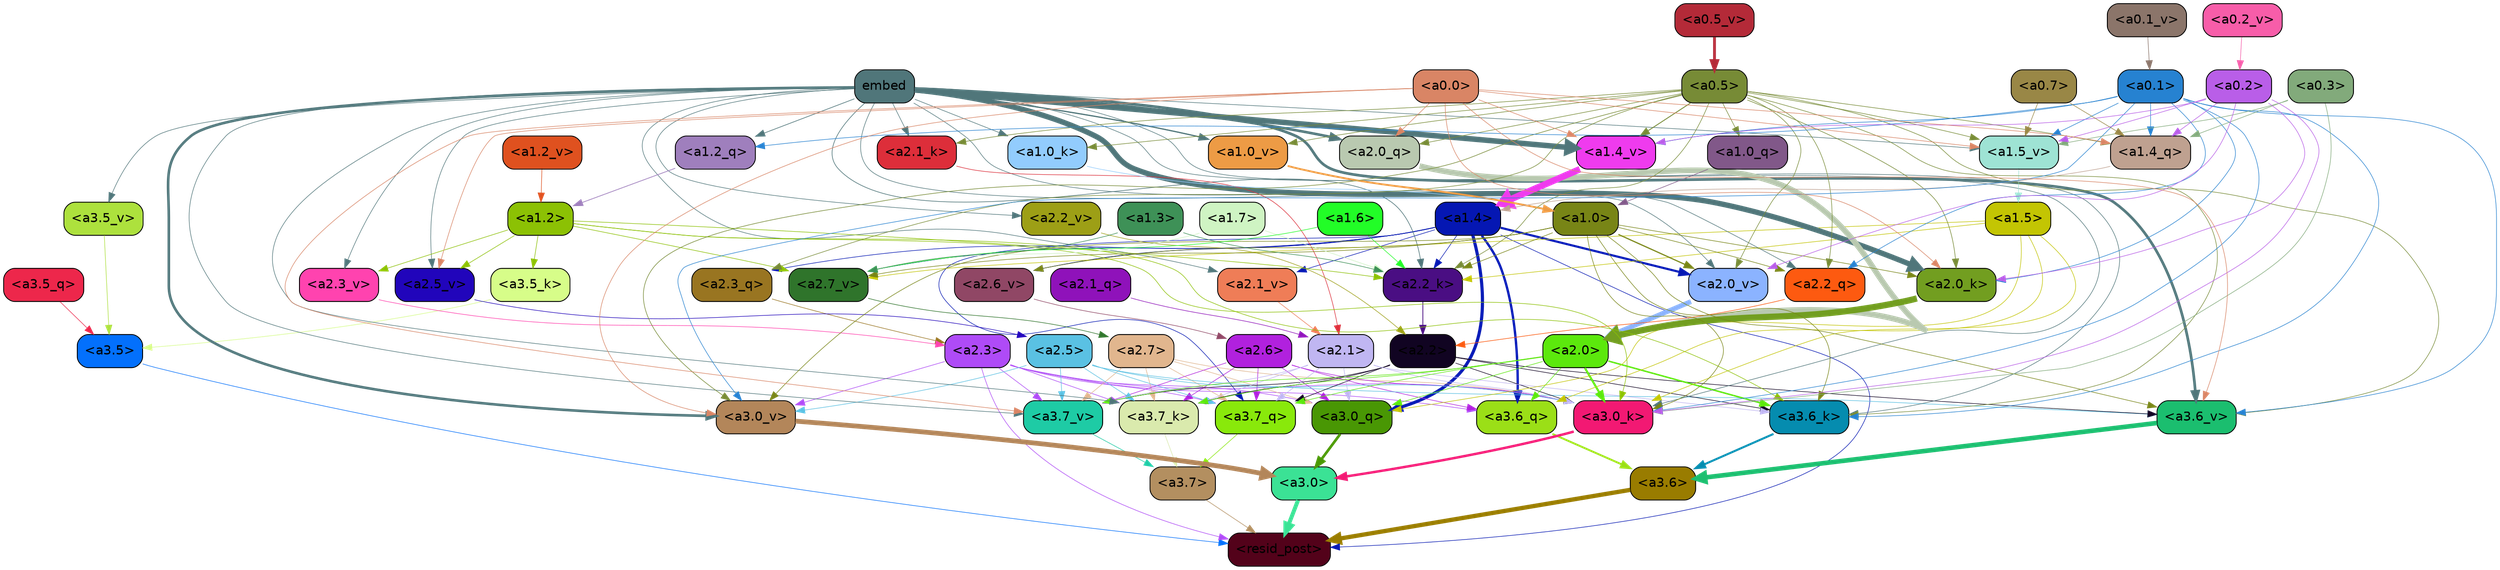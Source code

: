strict digraph "" {
	graph [bgcolor=transparent,
		layout=dot,
		overlap=false,
		splines=true
	];
	"<a3.7>"	[color=black,
		fillcolor="#b38f60",
		fontname=Helvetica,
		shape=box,
		style="filled, rounded"];
	"<resid_post>"	[color=black,
		fillcolor="#53021a",
		fontname=Helvetica,
		shape=box,
		style="filled, rounded"];
	"<a3.7>" -> "<resid_post>"	[color="#b38f60",
		penwidth=0.6];
	"<a3.6>"	[color=black,
		fillcolor="#997c00",
		fontname=Helvetica,
		shape=box,
		style="filled, rounded"];
	"<a3.6>" -> "<resid_post>"	[color="#997c00",
		penwidth=4.648244500160217];
	"<a3.5>"	[color=black,
		fillcolor="#0370fc",
		fontname=Helvetica,
		shape=box,
		style="filled, rounded"];
	"<a3.5>" -> "<resid_post>"	[color="#0370fc",
		penwidth=0.6];
	"<a3.0>"	[color=black,
		fillcolor="#3be295",
		fontname=Helvetica,
		shape=box,
		style="filled, rounded"];
	"<a3.0>" -> "<resid_post>"	[color="#3be295",
		penwidth=4.3288813829422];
	"<a2.3>"	[color=black,
		fillcolor="#af4bf7",
		fontname=Helvetica,
		shape=box,
		style="filled, rounded"];
	"<a2.3>" -> "<resid_post>"	[color="#af4bf7",
		penwidth=0.6];
	"<a3.7_q>"	[color=black,
		fillcolor="#89e90b",
		fontname=Helvetica,
		shape=box,
		style="filled, rounded"];
	"<a2.3>" -> "<a3.7_q>"	[color="#af4bf7",
		penwidth=0.6];
	"<a3.6_q>"	[color=black,
		fillcolor="#9bdf17",
		fontname=Helvetica,
		shape=box,
		style="filled, rounded"];
	"<a2.3>" -> "<a3.6_q>"	[color="#af4bf7",
		penwidth=0.6];
	"<a3.0_q>"	[color=black,
		fillcolor="#499704",
		fontname=Helvetica,
		shape=box,
		style="filled, rounded"];
	"<a2.3>" -> "<a3.0_q>"	[color="#af4bf7",
		penwidth=0.6];
	"<a3.7_k>"	[color=black,
		fillcolor="#daeaad",
		fontname=Helvetica,
		shape=box,
		style="filled, rounded"];
	"<a2.3>" -> "<a3.7_k>"	[color="#af4bf7",
		penwidth=0.6];
	"<a3.0_k>"	[color=black,
		fillcolor="#f21973",
		fontname=Helvetica,
		shape=box,
		style="filled, rounded"];
	"<a2.3>" -> "<a3.0_k>"	[color="#af4bf7",
		penwidth=0.6];
	"<a3.7_v>"	[color=black,
		fillcolor="#1ecba5",
		fontname=Helvetica,
		shape=box,
		style="filled, rounded"];
	"<a2.3>" -> "<a3.7_v>"	[color="#af4bf7",
		penwidth=0.6];
	"<a3.0_v>"	[color=black,
		fillcolor="#b3865a",
		fontname=Helvetica,
		shape=box,
		style="filled, rounded"];
	"<a2.3>" -> "<a3.0_v>"	[color="#af4bf7",
		penwidth=0.6];
	"<a1.4>"	[color=black,
		fillcolor="#0517b3",
		fontname=Helvetica,
		shape=box,
		style="filled, rounded"];
	"<a1.4>" -> "<resid_post>"	[color="#0517b3",
		penwidth=0.6];
	"<a1.4>" -> "<a3.7_q>"	[color="#0517b3",
		penwidth=0.6];
	"<a1.4>" -> "<a3.6_q>"	[color="#0517b3",
		penwidth=2.5397292599081993];
	"<a1.4>" -> "<a3.0_q>"	[color="#0517b3",
		penwidth=3.3985572457313538];
	"<a2.3_q>"	[color=black,
		fillcolor="#997521",
		fontname=Helvetica,
		shape=box,
		style="filled, rounded"];
	"<a1.4>" -> "<a2.3_q>"	[color="#0517b3",
		penwidth=0.6];
	"<a2.2_k>"	[color=black,
		fillcolor="#4a0e83",
		fontname=Helvetica,
		shape=box,
		style="filled, rounded"];
	"<a1.4>" -> "<a2.2_k>"	[color="#0517b3",
		penwidth=0.6];
	"<a2.7_v>"	[color=black,
		fillcolor="#2f742b",
		fontname=Helvetica,
		shape=box,
		style="filled, rounded"];
	"<a1.4>" -> "<a2.7_v>"	[color="#0517b3",
		penwidth=0.6];
	"<a2.6_v>"	[color=black,
		fillcolor="#904765",
		fontname=Helvetica,
		shape=box,
		style="filled, rounded"];
	"<a1.4>" -> "<a2.6_v>"	[color="#0517b3",
		penwidth=0.6];
	"<a2.1_v>"	[color=black,
		fillcolor="#ef7d57",
		fontname=Helvetica,
		shape=box,
		style="filled, rounded"];
	"<a1.4>" -> "<a2.1_v>"	[color="#0517b3",
		penwidth=0.6];
	"<a2.0_v>"	[color=black,
		fillcolor="#8bb3ff",
		fontname=Helvetica,
		shape=box,
		style="filled, rounded"];
	"<a1.4>" -> "<a2.0_v>"	[color="#0517b3",
		penwidth=2.3308929204940796];
	"<a3.7_q>" -> "<a3.7>"	[color="#89e90b",
		penwidth=0.6];
	"<a3.6_q>" -> "<a3.6>"	[color="#9bdf17",
		penwidth=2.03758105635643];
	"<a3.5_q>"	[color=black,
		fillcolor="#ed274b",
		fontname=Helvetica,
		shape=box,
		style="filled, rounded"];
	"<a3.5_q>" -> "<a3.5>"	[color="#ed274b",
		penwidth=0.6];
	"<a3.0_q>" -> "<a3.0>"	[color="#499704",
		penwidth=2.8638100624084473];
	"<a3.7_k>" -> "<a3.7>"	[color="#daeaad",
		penwidth=0.6];
	"<a3.6_k>"	[color=black,
		fillcolor="#058caf",
		fontname=Helvetica,
		shape=box,
		style="filled, rounded"];
	"<a3.6_k>" -> "<a3.6>"	[color="#058caf",
		penwidth=2.174198240041733];
	"<a3.5_k>"	[color=black,
		fillcolor="#d7fd89",
		fontname=Helvetica,
		shape=box,
		style="filled, rounded"];
	"<a3.5_k>" -> "<a3.5>"	[color="#d7fd89",
		penwidth=0.6];
	"<a3.0_k>" -> "<a3.0>"	[color="#f21973",
		penwidth=2.6274144649505615];
	"<a3.7_v>" -> "<a3.7>"	[color="#1ecba5",
		penwidth=0.6];
	"<a3.6_v>"	[color=black,
		fillcolor="#1bbe6f",
		fontname=Helvetica,
		shape=box,
		style="filled, rounded"];
	"<a3.6_v>" -> "<a3.6>"	[color="#1bbe6f",
		penwidth=5.002329230308533];
	"<a3.5_v>"	[color=black,
		fillcolor="#ade13d",
		fontname=Helvetica,
		shape=box,
		style="filled, rounded"];
	"<a3.5_v>" -> "<a3.5>"	[color="#ade13d",
		penwidth=0.6];
	"<a3.0_v>" -> "<a3.0>"	[color="#b3865a",
		penwidth=5.188832879066467];
	"<a2.7>"	[color=black,
		fillcolor="#e1b68e",
		fontname=Helvetica,
		shape=box,
		style="filled, rounded"];
	"<a2.7>" -> "<a3.7_q>"	[color="#e1b68e",
		penwidth=0.6];
	"<a2.7>" -> "<a3.0_q>"	[color="#e1b68e",
		penwidth=0.6];
	"<a2.7>" -> "<a3.7_k>"	[color="#e1b68e",
		penwidth=0.6];
	"<a2.7>" -> "<a3.0_k>"	[color="#e1b68e",
		penwidth=0.6];
	"<a2.7>" -> "<a3.7_v>"	[color="#e1b68e",
		penwidth=0.6];
	"<a2.6>"	[color=black,
		fillcolor="#b121de",
		fontname=Helvetica,
		shape=box,
		style="filled, rounded"];
	"<a2.6>" -> "<a3.7_q>"	[color="#b121de",
		penwidth=0.6];
	"<a2.6>" -> "<a3.6_q>"	[color="#b121de",
		penwidth=0.6];
	"<a2.6>" -> "<a3.0_q>"	[color="#b121de",
		penwidth=0.6];
	"<a2.6>" -> "<a3.7_k>"	[color="#b121de",
		penwidth=0.6];
	"<a2.6>" -> "<a3.0_k>"	[color="#b121de",
		penwidth=0.6];
	"<a2.6>" -> "<a3.7_v>"	[color="#b121de",
		penwidth=0.6];
	"<a2.5>"	[color=black,
		fillcolor="#5ac1e3",
		fontname=Helvetica,
		shape=box,
		style="filled, rounded"];
	"<a2.5>" -> "<a3.7_q>"	[color="#5ac1e3",
		penwidth=0.6];
	"<a2.5>" -> "<a3.7_k>"	[color="#5ac1e3",
		penwidth=0.6];
	"<a2.5>" -> "<a3.0_k>"	[color="#5ac1e3",
		penwidth=0.6];
	"<a2.5>" -> "<a3.7_v>"	[color="#5ac1e3",
		penwidth=0.6];
	"<a2.5>" -> "<a3.6_v>"	[color="#5ac1e3",
		penwidth=0.6];
	"<a2.5>" -> "<a3.0_v>"	[color="#5ac1e3",
		penwidth=0.6];
	"<a2.2>"	[color=black,
		fillcolor="#110422",
		fontname=Helvetica,
		shape=box,
		style="filled, rounded"];
	"<a2.2>" -> "<a3.7_q>"	[color="#110422",
		penwidth=0.6];
	"<a2.2>" -> "<a3.7_k>"	[color="#110422",
		penwidth=0.6];
	"<a2.2>" -> "<a3.6_k>"	[color="#110422",
		penwidth=0.6];
	"<a2.2>" -> "<a3.0_k>"	[color="#110422",
		penwidth=0.6];
	"<a2.2>" -> "<a3.7_v>"	[color="#110422",
		penwidth=0.6];
	"<a2.2>" -> "<a3.6_v>"	[color="#110422",
		penwidth=0.6];
	"<a2.1>"	[color=black,
		fillcolor="#c0b6f2",
		fontname=Helvetica,
		shape=box,
		style="filled, rounded"];
	"<a2.1>" -> "<a3.7_q>"	[color="#c0b6f2",
		penwidth=0.6];
	"<a2.1>" -> "<a3.0_q>"	[color="#c0b6f2",
		penwidth=0.6];
	"<a2.1>" -> "<a3.7_k>"	[color="#c0b6f2",
		penwidth=0.6];
	"<a2.1>" -> "<a3.6_k>"	[color="#c0b6f2",
		penwidth=0.6];
	"<a2.1>" -> "<a3.0_k>"	[color="#c0b6f2",
		penwidth=0.6];
	"<a2.1>" -> "<a3.7_v>"	[color="#c0b6f2",
		penwidth=0.6];
	"<a2.0>"	[color=black,
		fillcolor="#5ce80d",
		fontname=Helvetica,
		shape=box,
		style="filled, rounded"];
	"<a2.0>" -> "<a3.7_q>"	[color="#5ce80d",
		penwidth=0.6];
	"<a2.0>" -> "<a3.6_q>"	[color="#5ce80d",
		penwidth=0.6];
	"<a2.0>" -> "<a3.0_q>"	[color="#5ce80d",
		penwidth=0.6];
	"<a2.0>" -> "<a3.7_k>"	[color="#5ce80d",
		penwidth=0.6];
	"<a2.0>" -> "<a3.6_k>"	[color="#5ce80d",
		penwidth=1.5717863738536835];
	"<a2.0>" -> "<a3.0_k>"	[color="#5ce80d",
		penwidth=2.205150544643402];
	"<a2.0>" -> "<a3.7_v>"	[color="#5ce80d",
		penwidth=0.6];
	"<a1.5>"	[color=black,
		fillcolor="#c3c503",
		fontname=Helvetica,
		shape=box,
		style="filled, rounded"];
	"<a1.5>" -> "<a3.6_q>"	[color="#c3c503",
		penwidth=0.6];
	"<a1.5>" -> "<a3.0_q>"	[color="#c3c503",
		penwidth=0.6];
	"<a1.5>" -> "<a3.0_k>"	[color="#c3c503",
		penwidth=0.6];
	"<a1.5>" -> "<a2.2_k>"	[color="#c3c503",
		penwidth=0.6];
	"<a1.5>" -> "<a2.7_v>"	[color="#c3c503",
		penwidth=0.6];
	embed	[color=black,
		fillcolor="#50767a",
		fontname=Helvetica,
		shape=box,
		style="filled, rounded"];
	embed -> "<a3.7_k>"	[color="#50767a",
		penwidth=0.6];
	embed -> "<a3.6_k>"	[color="#50767a",
		penwidth=0.6];
	embed -> "<a3.0_k>"	[color="#50767a",
		penwidth=0.6];
	embed -> "<a3.7_v>"	[color="#50767a",
		penwidth=0.6];
	embed -> "<a3.6_v>"	[color="#50767a",
		penwidth=2.882729172706604];
	embed -> "<a3.5_v>"	[color="#50767a",
		penwidth=0.6];
	embed -> "<a3.0_v>"	[color="#50767a",
		penwidth=2.812090039253235];
	"<a2.2_q>"	[color=black,
		fillcolor="#fd5a10",
		fontname=Helvetica,
		shape=box,
		style="filled, rounded"];
	embed -> "<a2.2_q>"	[color="#50767a",
		penwidth=0.6];
	"<a2.0_q>"	[color=black,
		fillcolor="#b9c9b0",
		fontname=Helvetica,
		shape=box,
		style="filled, rounded"];
	embed -> "<a2.0_q>"	[color="#50767a",
		penwidth=2.773140072822571];
	embed -> "<a2.2_k>"	[color="#50767a",
		penwidth=0.6694881916046143];
	"<a2.1_k>"	[color=black,
		fillcolor="#dd2e3a",
		fontname=Helvetica,
		shape=box,
		style="filled, rounded"];
	embed -> "<a2.1_k>"	[color="#50767a",
		penwidth=0.6];
	"<a2.0_k>"	[color=black,
		fillcolor="#729e20",
		fontname=Helvetica,
		shape=box,
		style="filled, rounded"];
	embed -> "<a2.0_k>"	[color="#50767a",
		penwidth=5.809704422950745];
	"<a2.5_v>"	[color=black,
		fillcolor="#2105bb",
		fontname=Helvetica,
		shape=box,
		style="filled, rounded"];
	embed -> "<a2.5_v>"	[color="#50767a",
		penwidth=0.6];
	"<a2.3_v>"	[color=black,
		fillcolor="#ff43af",
		fontname=Helvetica,
		shape=box,
		style="filled, rounded"];
	embed -> "<a2.3_v>"	[color="#50767a",
		penwidth=0.6];
	"<a2.2_v>"	[color=black,
		fillcolor="#9d9f16",
		fontname=Helvetica,
		shape=box,
		style="filled, rounded"];
	embed -> "<a2.2_v>"	[color="#50767a",
		penwidth=0.6];
	embed -> "<a2.1_v>"	[color="#50767a",
		penwidth=0.6];
	embed -> "<a2.0_v>"	[color="#50767a",
		penwidth=0.6];
	"<a1.2_q>"	[color=black,
		fillcolor="#9f7fbd",
		fontname=Helvetica,
		shape=box,
		style="filled, rounded"];
	embed -> "<a1.2_q>"	[color="#50767a",
		penwidth=0.6789929866790771];
	"<a1.0_k>"	[color=black,
		fillcolor="#92ccfd",
		fontname=Helvetica,
		shape=box,
		style="filled, rounded"];
	embed -> "<a1.0_k>"	[color="#50767a",
		penwidth=0.6];
	"<a1.5_v>"	[color=black,
		fillcolor="#9ee3d4",
		fontname=Helvetica,
		shape=box,
		style="filled, rounded"];
	embed -> "<a1.5_v>"	[color="#50767a",
		penwidth=0.6];
	"<a1.4_v>"	[color=black,
		fillcolor="#ef3bee",
		fontname=Helvetica,
		shape=box,
		style="filled, rounded"];
	embed -> "<a1.4_v>"	[color="#50767a",
		penwidth=5.930049657821655];
	"<a1.0_v>"	[color=black,
		fillcolor="#ed9b45",
		fontname=Helvetica,
		shape=box,
		style="filled, rounded"];
	embed -> "<a1.0_v>"	[color="#50767a",
		penwidth=1.3246397972106934];
	"<a1.2>"	[color=black,
		fillcolor="#8cc104",
		fontname=Helvetica,
		shape=box,
		style="filled, rounded"];
	"<a1.2>" -> "<a3.6_k>"	[color="#8cc104",
		penwidth=0.6];
	"<a1.2>" -> "<a3.5_k>"	[color="#8cc104",
		penwidth=0.6];
	"<a1.2>" -> "<a3.0_k>"	[color="#8cc104",
		penwidth=0.6];
	"<a1.2>" -> "<a2.2_k>"	[color="#8cc104",
		penwidth=0.6];
	"<a1.2>" -> "<a2.7_v>"	[color="#8cc104",
		penwidth=0.6];
	"<a1.2>" -> "<a2.5_v>"	[color="#8cc104",
		penwidth=0.6];
	"<a1.2>" -> "<a2.3_v>"	[color="#8cc104",
		penwidth=0.6];
	"<a1.0>"	[color=black,
		fillcolor="#788516",
		fontname=Helvetica,
		shape=box,
		style="filled, rounded"];
	"<a1.0>" -> "<a3.6_k>"	[color="#788516",
		penwidth=0.6];
	"<a1.0>" -> "<a3.0_k>"	[color="#788516",
		penwidth=0.6];
	"<a1.0>" -> "<a3.6_v>"	[color="#788516",
		penwidth=0.6];
	"<a1.0>" -> "<a3.0_v>"	[color="#788516",
		penwidth=0.6];
	"<a1.0>" -> "<a2.2_q>"	[color="#788516",
		penwidth=0.6];
	"<a1.0>" -> "<a2.2_k>"	[color="#788516",
		penwidth=0.6];
	"<a1.0>" -> "<a2.0_k>"	[color="#788516",
		penwidth=0.6];
	"<a1.0>" -> "<a2.7_v>"	[color="#788516",
		penwidth=0.6];
	"<a1.0>" -> "<a2.6_v>"	[color="#788516",
		penwidth=0.6];
	"<a1.0>" -> "<a2.0_v>"	[color="#788516",
		penwidth=1.2632839679718018];
	"<a0.5>"	[color=black,
		fillcolor="#778b36",
		fontname=Helvetica,
		shape=box,
		style="filled, rounded"];
	"<a0.5>" -> "<a3.6_k>"	[color="#778b36",
		penwidth=0.6];
	"<a0.5>" -> "<a3.6_v>"	[color="#778b36",
		penwidth=0.6];
	"<a0.5>" -> "<a3.0_v>"	[color="#778b36",
		penwidth=0.6281400918960571];
	"<a0.5>" -> "<a2.3_q>"	[color="#778b36",
		penwidth=0.6];
	"<a0.5>" -> "<a2.2_q>"	[color="#778b36",
		penwidth=0.6];
	"<a0.5>" -> "<a2.0_q>"	[color="#778b36",
		penwidth=0.6];
	"<a0.5>" -> "<a2.2_k>"	[color="#778b36",
		penwidth=0.6];
	"<a0.5>" -> "<a2.1_k>"	[color="#778b36",
		penwidth=0.6];
	"<a0.5>" -> "<a2.0_k>"	[color="#778b36",
		penwidth=0.6196913719177246];
	"<a0.5>" -> "<a2.0_v>"	[color="#778b36",
		penwidth=0.6];
	"<a1.4_q>"	[color=black,
		fillcolor="#bfa190",
		fontname=Helvetica,
		shape=box,
		style="filled, rounded"];
	"<a0.5>" -> "<a1.4_q>"	[color="#778b36",
		penwidth=0.6];
	"<a1.0_q>"	[color=black,
		fillcolor="#815889",
		fontname=Helvetica,
		shape=box,
		style="filled, rounded"];
	"<a0.5>" -> "<a1.0_q>"	[color="#778b36",
		penwidth=0.6];
	"<a0.5>" -> "<a1.0_k>"	[color="#778b36",
		penwidth=0.6];
	"<a0.5>" -> "<a1.5_v>"	[color="#778b36",
		penwidth=0.6];
	"<a0.5>" -> "<a1.4_v>"	[color="#778b36",
		penwidth=0.9038386344909668];
	"<a0.5>" -> "<a1.0_v>"	[color="#778b36",
		penwidth=0.6];
	"<a0.1>"	[color=black,
		fillcolor="#2682d1",
		fontname=Helvetica,
		shape=box,
		style="filled, rounded"];
	"<a0.1>" -> "<a3.6_k>"	[color="#2682d1",
		penwidth=0.6];
	"<a0.1>" -> "<a3.0_k>"	[color="#2682d1",
		penwidth=0.6];
	"<a0.1>" -> "<a3.6_v>"	[color="#2682d1",
		penwidth=0.6];
	"<a0.1>" -> "<a3.0_v>"	[color="#2682d1",
		penwidth=0.6];
	"<a0.1>" -> "<a2.2_q>"	[color="#2682d1",
		penwidth=0.6];
	"<a0.1>" -> "<a2.0_k>"	[color="#2682d1",
		penwidth=0.6];
	"<a0.1>" -> "<a1.4_q>"	[color="#2682d1",
		penwidth=0.6];
	"<a0.1>" -> "<a1.2_q>"	[color="#2682d1",
		penwidth=0.6];
	"<a0.1>" -> "<a1.5_v>"	[color="#2682d1",
		penwidth=0.6];
	"<a0.1>" -> "<a1.4_v>"	[color="#2682d1",
		penwidth=0.6];
	"<a0.3>"	[color=black,
		fillcolor="#82aa7b",
		fontname=Helvetica,
		shape=box,
		style="filled, rounded"];
	"<a0.3>" -> "<a3.0_k>"	[color="#82aa7b",
		penwidth=0.6];
	"<a0.3>" -> "<a1.4_q>"	[color="#82aa7b",
		penwidth=0.6];
	"<a0.3>" -> "<a1.5_v>"	[color="#82aa7b",
		penwidth=0.6];
	"<a0.2>"	[color=black,
		fillcolor="#b95ee8",
		fontname=Helvetica,
		shape=box,
		style="filled, rounded"];
	"<a0.2>" -> "<a3.0_k>"	[color="#b95ee8",
		penwidth=0.6];
	"<a0.2>" -> "<a2.0_k>"	[color="#b95ee8",
		penwidth=0.6];
	"<a0.2>" -> "<a2.0_v>"	[color="#b95ee8",
		penwidth=0.6];
	"<a0.2>" -> "<a1.4_q>"	[color="#b95ee8",
		penwidth=0.6];
	"<a0.2>" -> "<a1.5_v>"	[color="#b95ee8",
		penwidth=0.6];
	"<a0.2>" -> "<a1.4_v>"	[color="#b95ee8",
		penwidth=0.6];
	"<a0.0>"	[color=black,
		fillcolor="#d98565",
		fontname=Helvetica,
		shape=box,
		style="filled, rounded"];
	"<a0.0>" -> "<a3.7_v>"	[color="#d98565",
		penwidth=0.6];
	"<a0.0>" -> "<a3.6_v>"	[color="#d98565",
		penwidth=0.6];
	"<a0.0>" -> "<a3.0_v>"	[color="#d98565",
		penwidth=0.6];
	"<a0.0>" -> "<a2.0_q>"	[color="#d98565",
		penwidth=0.6];
	"<a0.0>" -> "<a2.0_k>"	[color="#d98565",
		penwidth=0.6];
	"<a0.0>" -> "<a2.5_v>"	[color="#d98565",
		penwidth=0.6];
	"<a0.0>" -> "<a1.4_q>"	[color="#d98565",
		penwidth=0.6];
	"<a0.0>" -> "<a1.5_v>"	[color="#d98565",
		penwidth=0.6];
	"<a0.0>" -> "<a1.4_v>"	[color="#d98565",
		penwidth=0.6];
	"<a2.3_q>" -> "<a2.3>"	[color="#997521",
		penwidth=0.6];
	"<a2.2_q>" -> "<a2.2>"	[color="#fd5a10",
		penwidth=0.6299107074737549];
	"<a2.1_q>"	[color=black,
		fillcolor="#8f12ba",
		fontname=Helvetica,
		shape=box,
		style="filled, rounded"];
	"<a2.1_q>" -> "<a2.1>"	[color="#8f12ba",
		penwidth=0.6];
	"<a2.0_q>" -> "<a2.0>"	[color="#b9c9b0",
		penwidth=6.081655263900757];
	"<a2.2_k>" -> "<a2.2>"	[color="#4a0e83",
		penwidth=0.8337457180023193];
	"<a2.1_k>" -> "<a2.1>"	[color="#dd2e3a",
		penwidth=0.6];
	"<a2.0_k>" -> "<a2.0>"	[color="#729e20",
		penwidth=6.795950889587402];
	"<a2.7_v>" -> "<a2.7>"	[color="#2f742b",
		penwidth=0.6];
	"<a2.6_v>" -> "<a2.6>"	[color="#904765",
		penwidth=0.6];
	"<a2.5_v>" -> "<a2.5>"	[color="#2105bb",
		penwidth=0.6];
	"<a2.3_v>" -> "<a2.3>"	[color="#ff43af",
		penwidth=0.6];
	"<a2.2_v>" -> "<a2.2>"	[color="#9d9f16",
		penwidth=0.6];
	"<a2.1_v>" -> "<a2.1>"	[color="#ef7d57",
		penwidth=0.6];
	"<a2.0_v>" -> "<a2.0>"	[color="#8bb3ff",
		penwidth=5.211444020271301];
	"<a1.7>"	[color=black,
		fillcolor="#cff4c3",
		fontname=Helvetica,
		shape=box,
		style="filled, rounded"];
	"<a1.7>" -> "<a2.2_k>"	[color="#cff4c3",
		penwidth=0.6];
	"<a1.7>" -> "<a2.7_v>"	[color="#cff4c3",
		penwidth=0.6];
	"<a1.6>"	[color=black,
		fillcolor="#22fd27",
		fontname=Helvetica,
		shape=box,
		style="filled, rounded"];
	"<a1.6>" -> "<a2.2_k>"	[color="#22fd27",
		penwidth=0.6];
	"<a1.6>" -> "<a2.7_v>"	[color="#22fd27",
		penwidth=0.6];
	"<a1.3>"	[color=black,
		fillcolor="#3e9157",
		fontname=Helvetica,
		shape=box,
		style="filled, rounded"];
	"<a1.3>" -> "<a2.2_k>"	[color="#3e9157",
		penwidth=0.6];
	"<a1.3>" -> "<a2.7_v>"	[color="#3e9157",
		penwidth=0.6];
	"<a1.4_q>" -> "<a1.4>"	[color="#bfa190",
		penwidth=0.6];
	"<a1.2_q>" -> "<a1.2>"	[color="#9f7fbd",
		penwidth=0.7635738849639893];
	"<a1.0_q>" -> "<a1.0>"	[color="#815889",
		penwidth=0.6];
	"<a1.0_k>" -> "<a1.0>"	[color="#92ccfd",
		penwidth=0.6];
	"<a1.5_v>" -> "<a1.5>"	[color="#9ee3d4",
		penwidth=0.6];
	"<a1.4_v>" -> "<a1.4>"	[color="#ef3bee",
		penwidth=7.066803693771362];
	"<a1.2_v>"	[color=black,
		fillcolor="#df511f",
		fontname=Helvetica,
		shape=box,
		style="filled, rounded"];
	"<a1.2_v>" -> "<a1.2>"	[color="#df511f",
		penwidth=0.6];
	"<a1.0_v>" -> "<a1.0>"	[color="#ed9b45",
		penwidth=1.970656156539917];
	"<a0.7>"	[color=black,
		fillcolor="#998746",
		fontname=Helvetica,
		shape=box,
		style="filled, rounded"];
	"<a0.7>" -> "<a1.4_q>"	[color="#998746",
		penwidth=0.6];
	"<a0.7>" -> "<a1.5_v>"	[color="#998746",
		penwidth=0.6];
	"<a0.5_v>"	[color=black,
		fillcolor="#b42a38",
		fontname=Helvetica,
		shape=box,
		style="filled, rounded"];
	"<a0.5_v>" -> "<a0.5>"	[color="#b42a38",
		penwidth=3.019147038459778];
	"<a0.2_v>"	[color=black,
		fillcolor="#f75da9",
		fontname=Helvetica,
		shape=box,
		style="filled, rounded"];
	"<a0.2_v>" -> "<a0.2>"	[color="#f75da9",
		penwidth=0.6];
	"<a0.1_v>"	[color=black,
		fillcolor="#8b756a",
		fontname=Helvetica,
		shape=box,
		style="filled, rounded"];
	"<a0.1_v>" -> "<a0.1>"	[color="#8b756a",
		penwidth=0.6];
}
